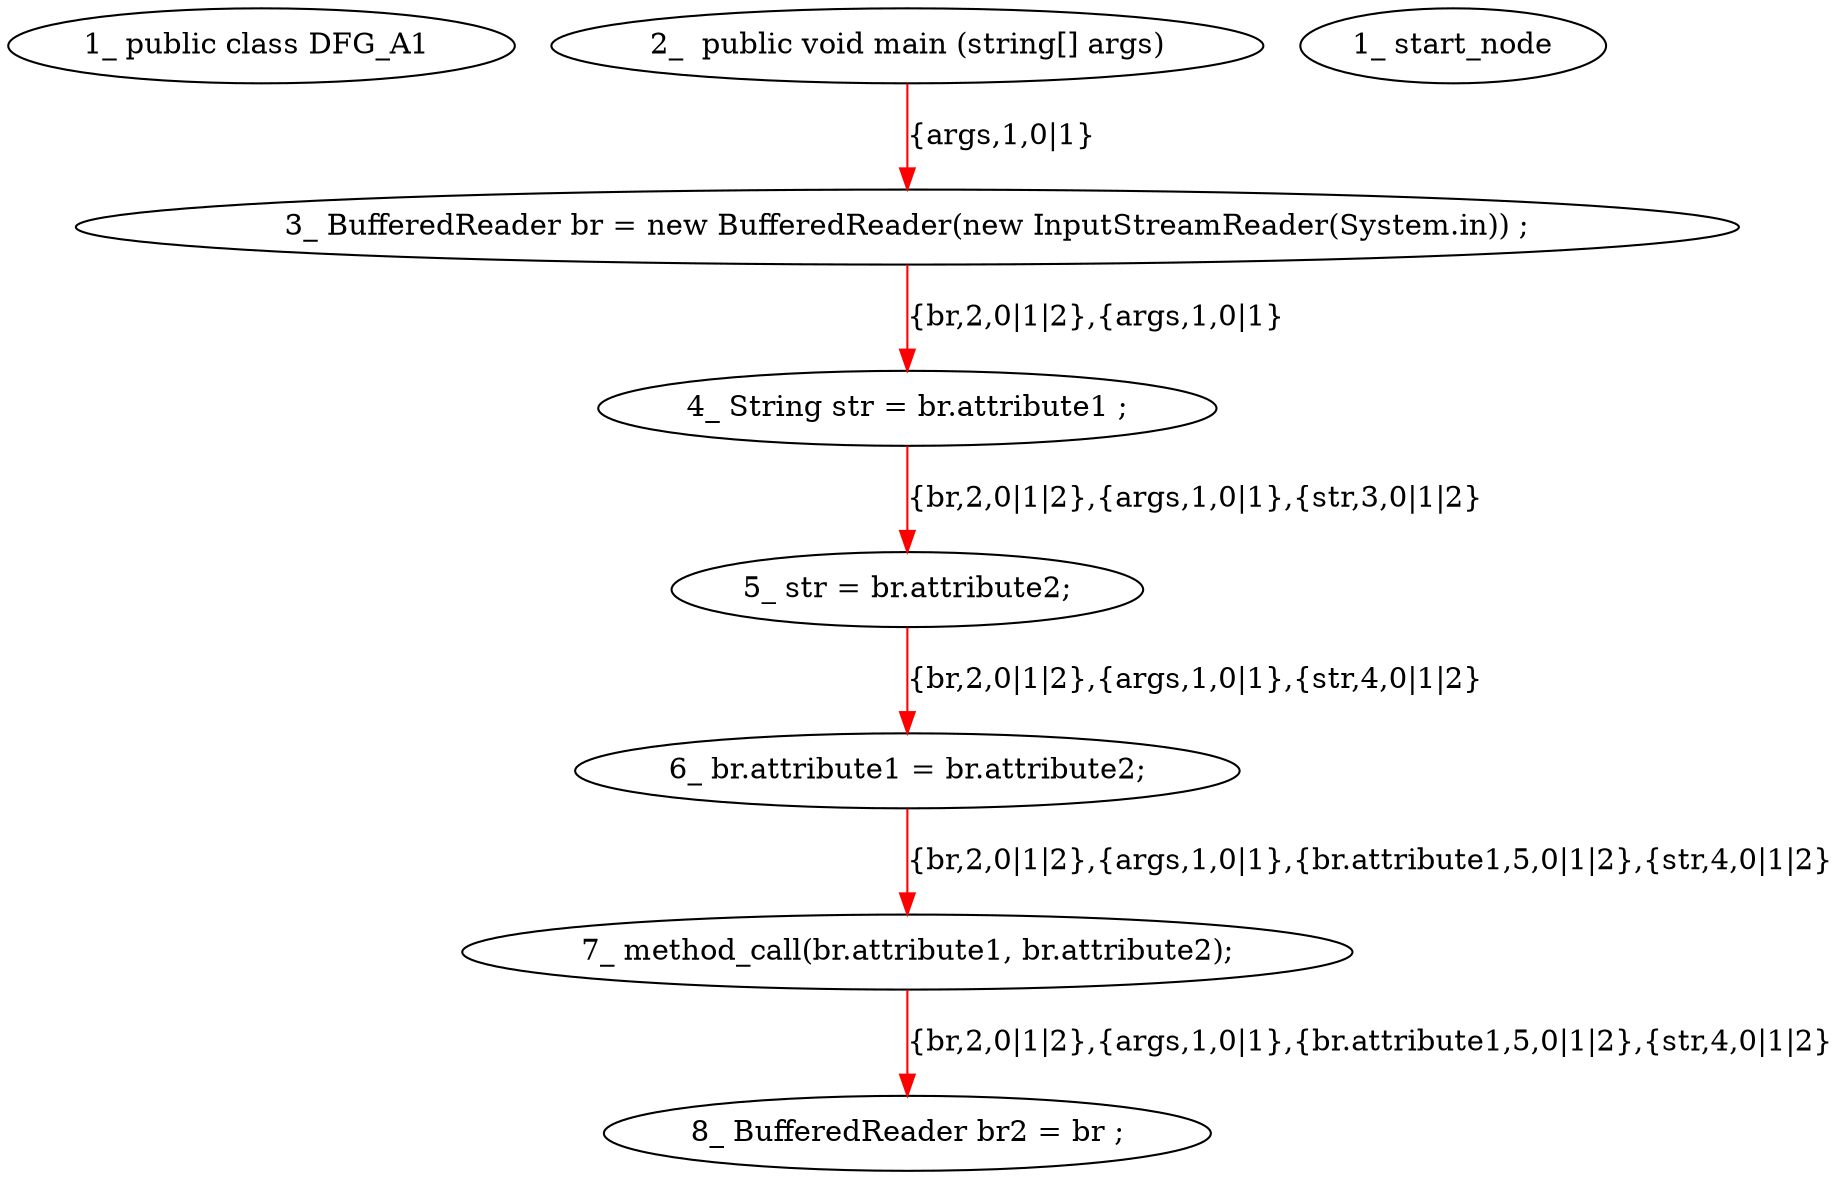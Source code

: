digraph  {
6 [label="1_\ public\ class\ DFG_A1\ ", type_label=class_declaration];
10 [label="2_\ \ public\ void\ main\ \(string\[\]\ args\)", type_label=method_declaration];
21 [label="3_\ BufferedReader\ br\ =\ new\ BufferedReader\(new\ InputStreamReader\(System\.in\)\)\ ;", type_label=local_declaration];
38 [label="4_\ String\ str\ =\ br\.attribute1\ ;", type_label=local_declaration];
47 [label="5_\ str\ =\ br\.attribute2;", type_label=expression_statement];
54 [label="6_\ br\.attribute1\ =\ br\.attribute2;", type_label=expression_statement];
63 [label="7_\ method_call\(br\.attribute1,\ br\.attribute2\);", type_label=expression_statement];
75 [label="8_\ BufferedReader\ br2\ =\ br\ ;", type_label=local_declaration];
1 [label="1_\ start_node", type_label=start];
10 -> 21  [color=red, controlflow_type=first_next_line, edge_type=CFG_edge, key=0, label="{args,1,0|1}"];
21 -> 38  [color=red, controlflow_type="next_line 1", edge_type=CFG_edge, key=0, label="{br,2,0|1|2},{args,1,0|1}"];
38 -> 47  [color=red, controlflow_type="next_line 1", edge_type=CFG_edge, key=0, label="{br,2,0|1|2},{args,1,0|1},{str,3,0|1|2}"];
47 -> 54  [color=red, controlflow_type="next_line 1", edge_type=CFG_edge, key=0, label="{br,2,0|1|2},{args,1,0|1},{str,4,0|1|2}"];
54 -> 63  [color=red, controlflow_type="next_line 1", edge_type=CFG_edge, key=0, label="{br,2,0|1|2},{args,1,0|1},{br.attribute1,5,0|1|2},{str,4,0|1|2}"];
63 -> 75  [color=red, controlflow_type="next_line 1", edge_type=CFG_edge, key=0, label="{br,2,0|1|2},{args,1,0|1},{br.attribute1,5,0|1|2},{str,4,0|1|2}"];
}

